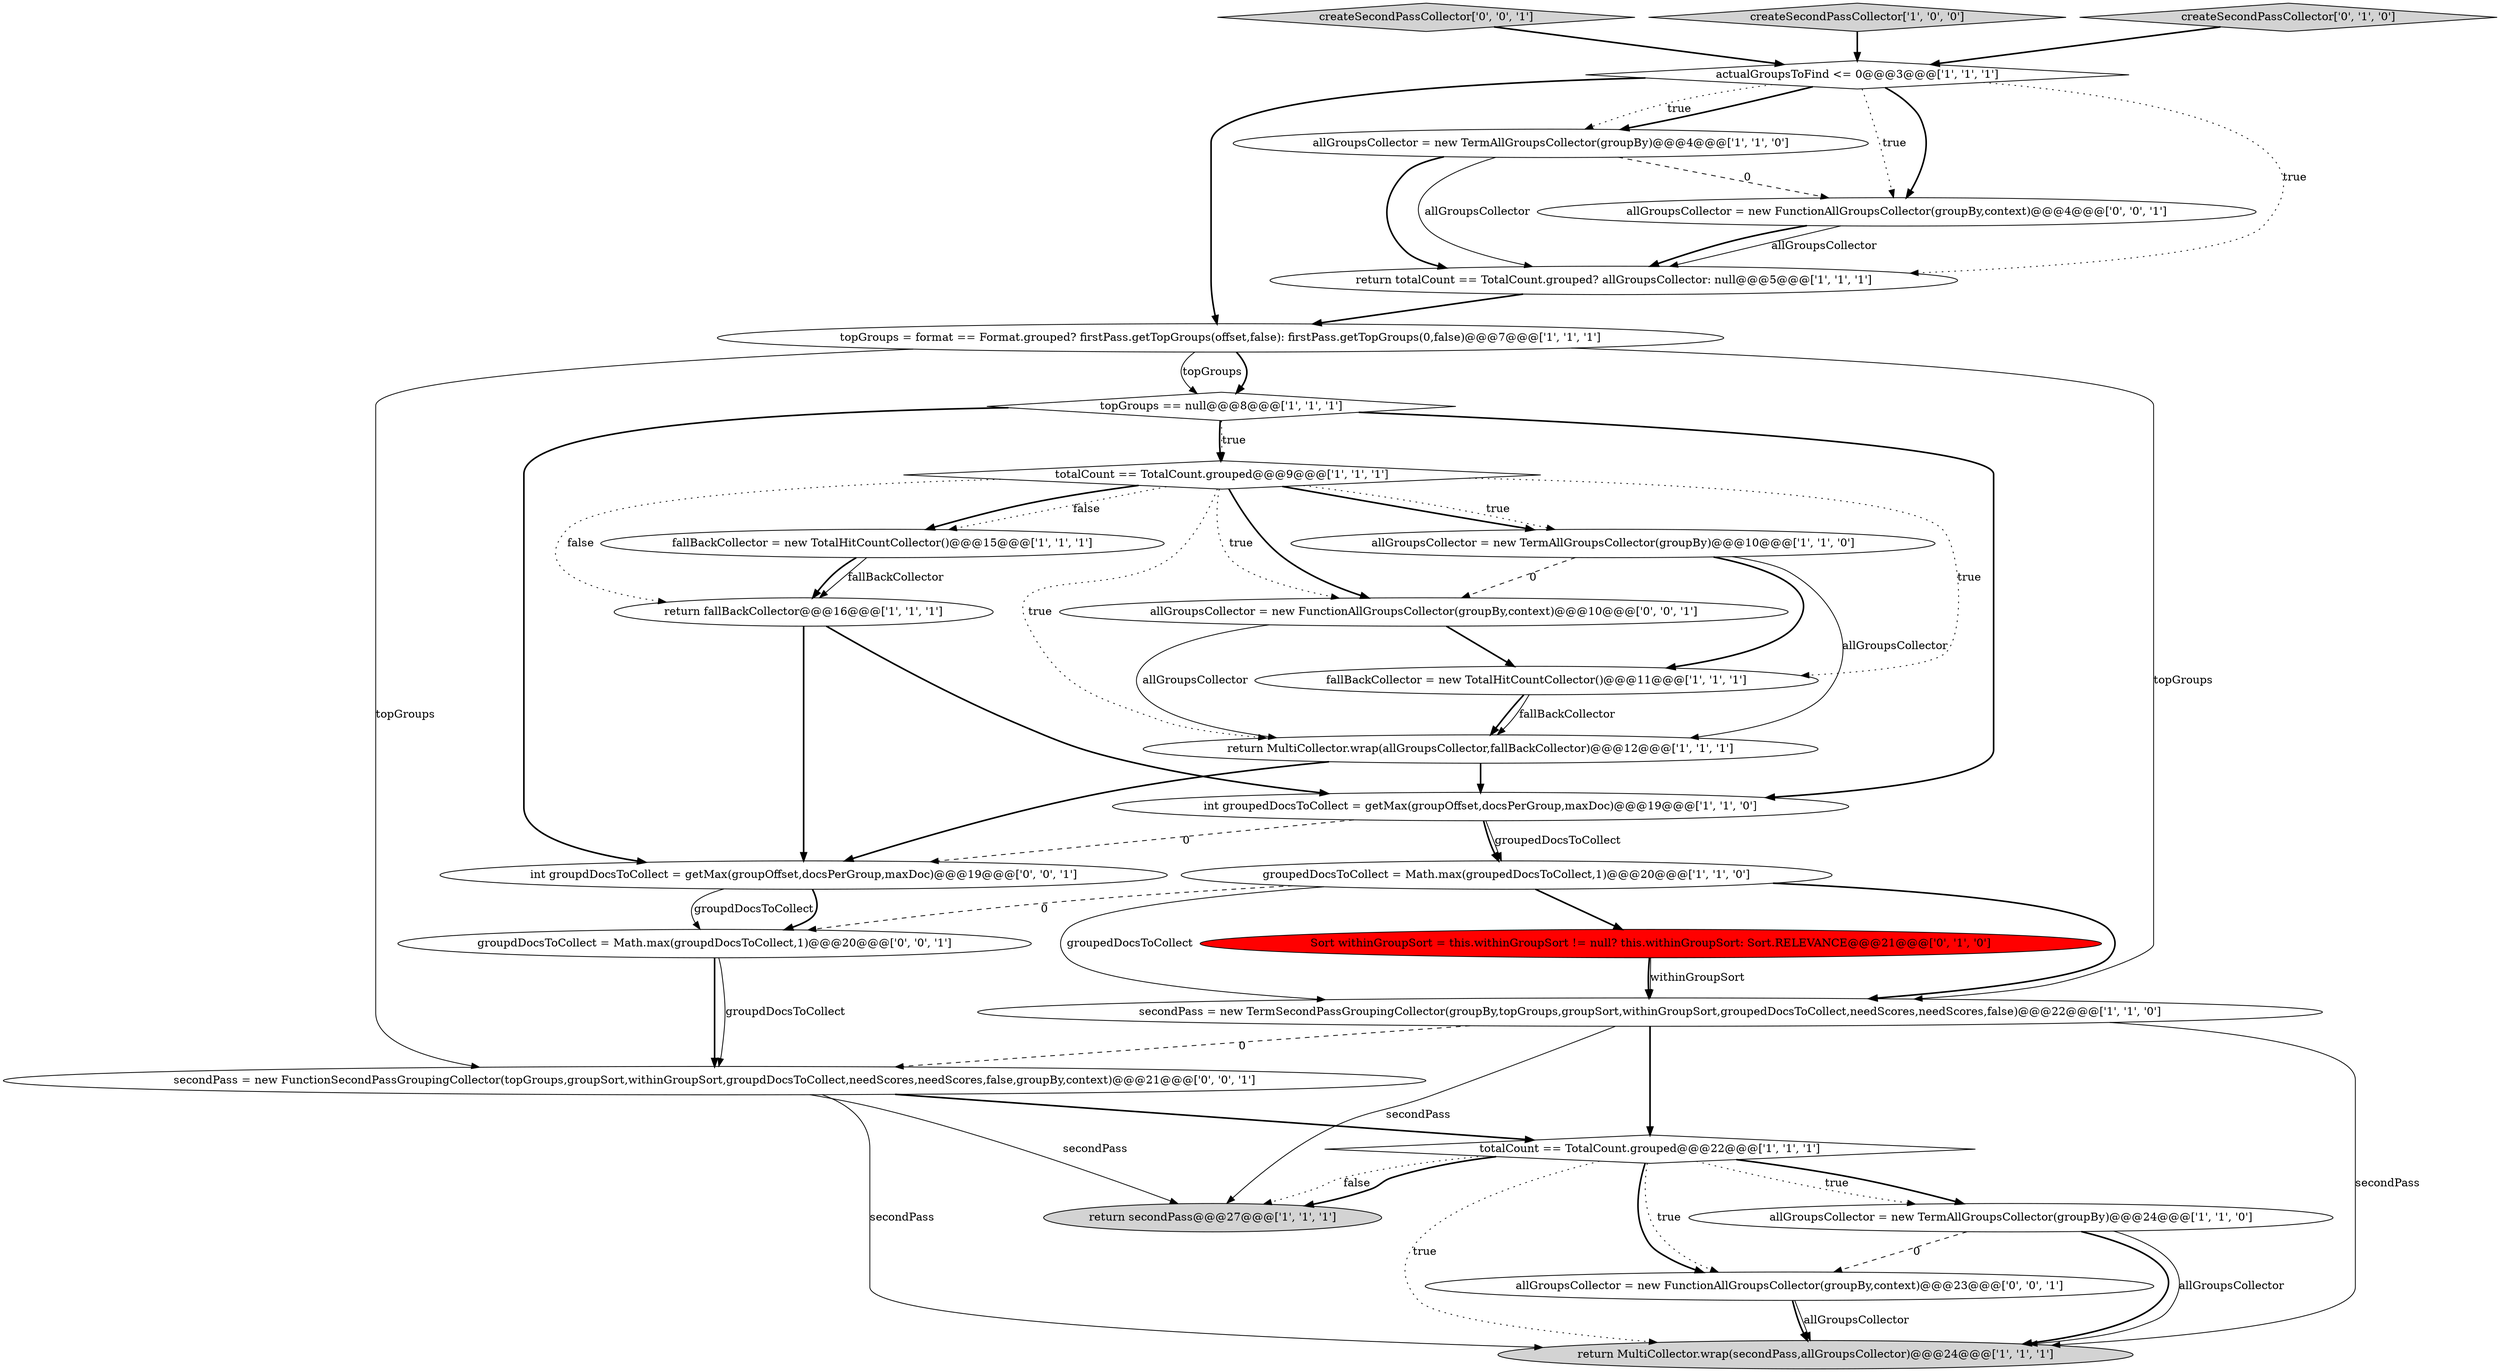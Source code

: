 digraph {
3 [style = filled, label = "fallBackCollector = new TotalHitCountCollector()@@@11@@@['1', '1', '1']", fillcolor = white, shape = ellipse image = "AAA0AAABBB1BBB"];
27 [style = filled, label = "allGroupsCollector = new FunctionAllGroupsCollector(groupBy,context)@@@10@@@['0', '0', '1']", fillcolor = white, shape = ellipse image = "AAA0AAABBB3BBB"];
2 [style = filled, label = "totalCount == TotalCount.grouped@@@22@@@['1', '1', '1']", fillcolor = white, shape = diamond image = "AAA0AAABBB1BBB"];
13 [style = filled, label = "allGroupsCollector = new TermAllGroupsCollector(groupBy)@@@10@@@['1', '1', '0']", fillcolor = white, shape = ellipse image = "AAA0AAABBB1BBB"];
24 [style = filled, label = "allGroupsCollector = new FunctionAllGroupsCollector(groupBy,context)@@@4@@@['0', '0', '1']", fillcolor = white, shape = ellipse image = "AAA0AAABBB3BBB"];
5 [style = filled, label = "topGroups == null@@@8@@@['1', '1', '1']", fillcolor = white, shape = diamond image = "AAA0AAABBB1BBB"];
19 [style = filled, label = "Sort withinGroupSort = this.withinGroupSort != null? this.withinGroupSort: Sort.RELEVANCE@@@21@@@['0', '1', '0']", fillcolor = red, shape = ellipse image = "AAA1AAABBB2BBB"];
25 [style = filled, label = "int groupdDocsToCollect = getMax(groupOffset,docsPerGroup,maxDoc)@@@19@@@['0', '0', '1']", fillcolor = white, shape = ellipse image = "AAA0AAABBB3BBB"];
6 [style = filled, label = "int groupedDocsToCollect = getMax(groupOffset,docsPerGroup,maxDoc)@@@19@@@['1', '1', '0']", fillcolor = white, shape = ellipse image = "AAA0AAABBB1BBB"];
7 [style = filled, label = "fallBackCollector = new TotalHitCountCollector()@@@15@@@['1', '1', '1']", fillcolor = white, shape = ellipse image = "AAA0AAABBB1BBB"];
14 [style = filled, label = "actualGroupsToFind <= 0@@@3@@@['1', '1', '1']", fillcolor = white, shape = diamond image = "AAA0AAABBB1BBB"];
18 [style = filled, label = "return MultiCollector.wrap(allGroupsCollector,fallBackCollector)@@@12@@@['1', '1', '1']", fillcolor = white, shape = ellipse image = "AAA0AAABBB1BBB"];
22 [style = filled, label = "createSecondPassCollector['0', '0', '1']", fillcolor = lightgray, shape = diamond image = "AAA0AAABBB3BBB"];
17 [style = filled, label = "createSecondPassCollector['1', '0', '0']", fillcolor = lightgray, shape = diamond image = "AAA0AAABBB1BBB"];
20 [style = filled, label = "createSecondPassCollector['0', '1', '0']", fillcolor = lightgray, shape = diamond image = "AAA0AAABBB2BBB"];
12 [style = filled, label = "allGroupsCollector = new TermAllGroupsCollector(groupBy)@@@4@@@['1', '1', '0']", fillcolor = white, shape = ellipse image = "AAA0AAABBB1BBB"];
15 [style = filled, label = "secondPass = new TermSecondPassGroupingCollector(groupBy,topGroups,groupSort,withinGroupSort,groupedDocsToCollect,needScores,needScores,false)@@@22@@@['1', '1', '0']", fillcolor = white, shape = ellipse image = "AAA0AAABBB1BBB"];
10 [style = filled, label = "topGroups = format == Format.grouped? firstPass.getTopGroups(offset,false): firstPass.getTopGroups(0,false)@@@7@@@['1', '1', '1']", fillcolor = white, shape = ellipse image = "AAA0AAABBB1BBB"];
21 [style = filled, label = "allGroupsCollector = new FunctionAllGroupsCollector(groupBy,context)@@@23@@@['0', '0', '1']", fillcolor = white, shape = ellipse image = "AAA0AAABBB3BBB"];
0 [style = filled, label = "groupedDocsToCollect = Math.max(groupedDocsToCollect,1)@@@20@@@['1', '1', '0']", fillcolor = white, shape = ellipse image = "AAA0AAABBB1BBB"];
26 [style = filled, label = "secondPass = new FunctionSecondPassGroupingCollector(topGroups,groupSort,withinGroupSort,groupdDocsToCollect,needScores,needScores,false,groupBy,context)@@@21@@@['0', '0', '1']", fillcolor = white, shape = ellipse image = "AAA0AAABBB3BBB"];
4 [style = filled, label = "totalCount == TotalCount.grouped@@@9@@@['1', '1', '1']", fillcolor = white, shape = diamond image = "AAA0AAABBB1BBB"];
8 [style = filled, label = "allGroupsCollector = new TermAllGroupsCollector(groupBy)@@@24@@@['1', '1', '0']", fillcolor = white, shape = ellipse image = "AAA0AAABBB1BBB"];
9 [style = filled, label = "return fallBackCollector@@@16@@@['1', '1', '1']", fillcolor = white, shape = ellipse image = "AAA0AAABBB1BBB"];
1 [style = filled, label = "return totalCount == TotalCount.grouped? allGroupsCollector: null@@@5@@@['1', '1', '1']", fillcolor = white, shape = ellipse image = "AAA0AAABBB1BBB"];
23 [style = filled, label = "groupdDocsToCollect = Math.max(groupdDocsToCollect,1)@@@20@@@['0', '0', '1']", fillcolor = white, shape = ellipse image = "AAA0AAABBB3BBB"];
11 [style = filled, label = "return secondPass@@@27@@@['1', '1', '1']", fillcolor = lightgray, shape = ellipse image = "AAA0AAABBB1BBB"];
16 [style = filled, label = "return MultiCollector.wrap(secondPass,allGroupsCollector)@@@24@@@['1', '1', '1']", fillcolor = lightgray, shape = ellipse image = "AAA0AAABBB1BBB"];
8->16 [style = bold, label=""];
14->24 [style = bold, label=""];
4->18 [style = dotted, label="true"];
15->2 [style = bold, label=""];
21->16 [style = solid, label="allGroupsCollector"];
26->16 [style = solid, label="secondPass"];
14->12 [style = dotted, label="true"];
4->7 [style = dotted, label="false"];
25->23 [style = solid, label="groupdDocsToCollect"];
0->15 [style = solid, label="groupedDocsToCollect"];
10->15 [style = solid, label="topGroups"];
14->24 [style = dotted, label="true"];
0->19 [style = bold, label=""];
25->23 [style = bold, label=""];
0->23 [style = dashed, label="0"];
4->13 [style = bold, label=""];
27->3 [style = bold, label=""];
23->26 [style = bold, label=""];
14->10 [style = bold, label=""];
24->1 [style = solid, label="allGroupsCollector"];
20->14 [style = bold, label=""];
6->0 [style = bold, label=""];
2->21 [style = dotted, label="true"];
15->16 [style = solid, label="secondPass"];
8->21 [style = dashed, label="0"];
12->1 [style = bold, label=""];
0->15 [style = bold, label=""];
4->7 [style = bold, label=""];
5->4 [style = dotted, label="true"];
5->25 [style = bold, label=""];
9->6 [style = bold, label=""];
7->9 [style = solid, label="fallBackCollector"];
19->15 [style = solid, label="withinGroupSort"];
3->18 [style = bold, label=""];
7->9 [style = bold, label=""];
4->13 [style = dotted, label="true"];
4->9 [style = dotted, label="false"];
26->2 [style = bold, label=""];
3->18 [style = solid, label="fallBackCollector"];
4->3 [style = dotted, label="true"];
13->18 [style = solid, label="allGroupsCollector"];
10->5 [style = bold, label=""];
5->6 [style = bold, label=""];
13->3 [style = bold, label=""];
13->27 [style = dashed, label="0"];
27->18 [style = solid, label="allGroupsCollector"];
18->6 [style = bold, label=""];
17->14 [style = bold, label=""];
2->21 [style = bold, label=""];
15->11 [style = solid, label="secondPass"];
23->26 [style = solid, label="groupdDocsToCollect"];
6->25 [style = dashed, label="0"];
9->25 [style = bold, label=""];
14->12 [style = bold, label=""];
5->4 [style = bold, label=""];
4->27 [style = bold, label=""];
12->1 [style = solid, label="allGroupsCollector"];
12->24 [style = dashed, label="0"];
4->27 [style = dotted, label="true"];
18->25 [style = bold, label=""];
10->26 [style = solid, label="topGroups"];
21->16 [style = bold, label=""];
26->11 [style = solid, label="secondPass"];
10->5 [style = solid, label="topGroups"];
15->26 [style = dashed, label="0"];
14->1 [style = dotted, label="true"];
2->11 [style = dotted, label="false"];
24->1 [style = bold, label=""];
19->15 [style = bold, label=""];
22->14 [style = bold, label=""];
1->10 [style = bold, label=""];
2->11 [style = bold, label=""];
2->8 [style = bold, label=""];
8->16 [style = solid, label="allGroupsCollector"];
2->8 [style = dotted, label="true"];
2->16 [style = dotted, label="true"];
6->0 [style = solid, label="groupedDocsToCollect"];
}
